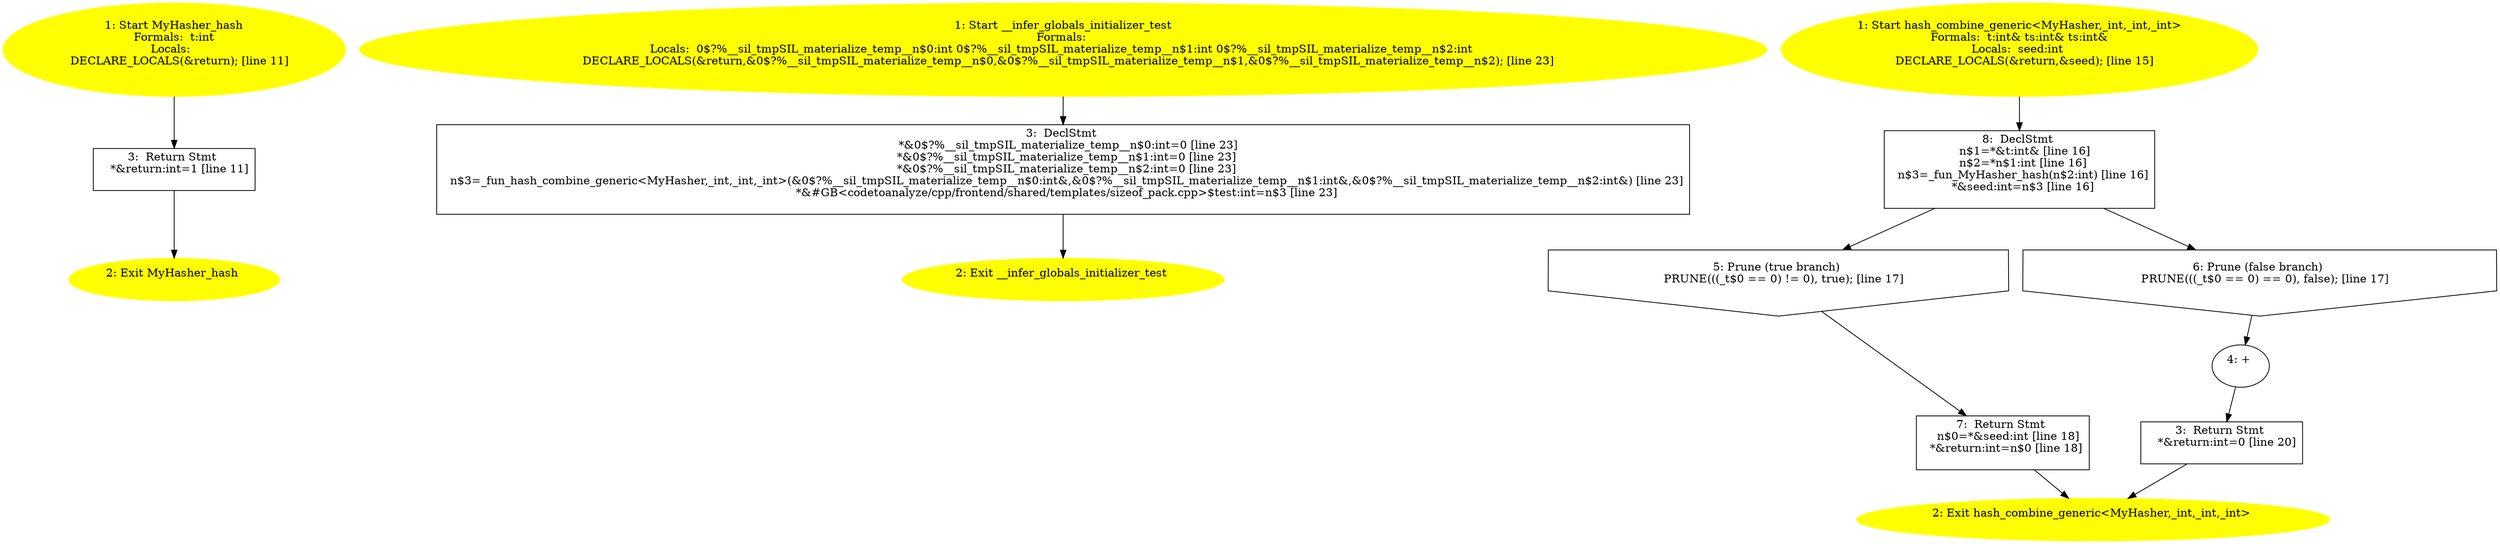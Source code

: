 /* @generated */
digraph iCFG {
"MyHasher_hash(_ZN8MyHasher4hashEi).eb9ae99d1fcb0f8714448f416948e011_3" [label="3:  Return Stmt \n   *&return:int=1 [line 11]\n " shape="box"]
	

	 "MyHasher_hash(_ZN8MyHasher4hashEi).eb9ae99d1fcb0f8714448f416948e011_3" -> "MyHasher_hash(_ZN8MyHasher4hashEi).eb9ae99d1fcb0f8714448f416948e011_2" ;
"MyHasher_hash(_ZN8MyHasher4hashEi).eb9ae99d1fcb0f8714448f416948e011_2" [label="2: Exit MyHasher_hash \n  " color=yellow style=filled]
	

"MyHasher_hash(_ZN8MyHasher4hashEi).eb9ae99d1fcb0f8714448f416948e011_1" [label="1: Start MyHasher_hash\nFormals:  t:int\nLocals:  \n   DECLARE_LOCALS(&return); [line 11]\n " color=yellow style=filled]
	

	 "MyHasher_hash(_ZN8MyHasher4hashEi).eb9ae99d1fcb0f8714448f416948e011_1" -> "MyHasher_hash(_ZN8MyHasher4hashEi).eb9ae99d1fcb0f8714448f416948e011_3" ;
"__infer_globals_initializer_test.19c6153ea70b713d8d2a1a0fd4ae91e3_3" [label="3:  DeclStmt \n   *&0$?%__sil_tmpSIL_materialize_temp__n$0:int=0 [line 23]\n  *&0$?%__sil_tmpSIL_materialize_temp__n$1:int=0 [line 23]\n  *&0$?%__sil_tmpSIL_materialize_temp__n$2:int=0 [line 23]\n  n$3=_fun_hash_combine_generic<MyHasher,_int,_int,_int>(&0$?%__sil_tmpSIL_materialize_temp__n$0:int&,&0$?%__sil_tmpSIL_materialize_temp__n$1:int&,&0$?%__sil_tmpSIL_materialize_temp__n$2:int&) [line 23]\n  *&#GB<codetoanalyze/cpp/frontend/shared/templates/sizeof_pack.cpp>$test:int=n$3 [line 23]\n " shape="box"]
	

	 "__infer_globals_initializer_test.19c6153ea70b713d8d2a1a0fd4ae91e3_3" -> "__infer_globals_initializer_test.19c6153ea70b713d8d2a1a0fd4ae91e3_2" ;
"__infer_globals_initializer_test.19c6153ea70b713d8d2a1a0fd4ae91e3_2" [label="2: Exit __infer_globals_initializer_test \n  " color=yellow style=filled]
	

"__infer_globals_initializer_test.19c6153ea70b713d8d2a1a0fd4ae91e3_1" [label="1: Start __infer_globals_initializer_test\nFormals: \nLocals:  0$?%__sil_tmpSIL_materialize_temp__n$0:int 0$?%__sil_tmpSIL_materialize_temp__n$1:int 0$?%__sil_tmpSIL_materialize_temp__n$2:int \n   DECLARE_LOCALS(&return,&0$?%__sil_tmpSIL_materialize_temp__n$0,&0$?%__sil_tmpSIL_materialize_temp__n$1,&0$?%__sil_tmpSIL_materialize_temp__n$2); [line 23]\n " color=yellow style=filled]
	

	 "__infer_globals_initializer_test.19c6153ea70b713d8d2a1a0fd4ae91e3_1" -> "__infer_globals_initializer_test.19c6153ea70b713d8d2a1a0fd4ae91e3_3" ;
"hash_combine_generic<MyHasher,_int,_int,_int>{d41d8cd98f00b204e9800998ecf8427e_Z20hash_combine_gener.b8c26558ea75210645f0aa7f744d99b8_8" [label="8:  DeclStmt \n   n$1=*&t:int& [line 16]\n  n$2=*n$1:int [line 16]\n  n$3=_fun_MyHasher_hash(n$2:int) [line 16]\n  *&seed:int=n$3 [line 16]\n " shape="box"]
	

	 "hash_combine_generic<MyHasher,_int,_int,_int>{d41d8cd98f00b204e9800998ecf8427e_Z20hash_combine_gener.b8c26558ea75210645f0aa7f744d99b8_8" -> "hash_combine_generic<MyHasher,_int,_int,_int>{d41d8cd98f00b204e9800998ecf8427e_Z20hash_combine_gener.b8c26558ea75210645f0aa7f744d99b8_5" ;
	 "hash_combine_generic<MyHasher,_int,_int,_int>{d41d8cd98f00b204e9800998ecf8427e_Z20hash_combine_gener.b8c26558ea75210645f0aa7f744d99b8_8" -> "hash_combine_generic<MyHasher,_int,_int,_int>{d41d8cd98f00b204e9800998ecf8427e_Z20hash_combine_gener.b8c26558ea75210645f0aa7f744d99b8_6" ;
"hash_combine_generic<MyHasher,_int,_int,_int>{d41d8cd98f00b204e9800998ecf8427e_Z20hash_combine_gener.b8c26558ea75210645f0aa7f744d99b8_7" [label="7:  Return Stmt \n   n$0=*&seed:int [line 18]\n  *&return:int=n$0 [line 18]\n " shape="box"]
	

	 "hash_combine_generic<MyHasher,_int,_int,_int>{d41d8cd98f00b204e9800998ecf8427e_Z20hash_combine_gener.b8c26558ea75210645f0aa7f744d99b8_7" -> "hash_combine_generic<MyHasher,_int,_int,_int>{d41d8cd98f00b204e9800998ecf8427e_Z20hash_combine_gener.b8c26558ea75210645f0aa7f744d99b8_2" ;
"hash_combine_generic<MyHasher,_int,_int,_int>{d41d8cd98f00b204e9800998ecf8427e_Z20hash_combine_gener.b8c26558ea75210645f0aa7f744d99b8_6" [label="6: Prune (false branch) \n   PRUNE(((_t$0 == 0) == 0), false); [line 17]\n " shape="invhouse"]
	

	 "hash_combine_generic<MyHasher,_int,_int,_int>{d41d8cd98f00b204e9800998ecf8427e_Z20hash_combine_gener.b8c26558ea75210645f0aa7f744d99b8_6" -> "hash_combine_generic<MyHasher,_int,_int,_int>{d41d8cd98f00b204e9800998ecf8427e_Z20hash_combine_gener.b8c26558ea75210645f0aa7f744d99b8_4" ;
"hash_combine_generic<MyHasher,_int,_int,_int>{d41d8cd98f00b204e9800998ecf8427e_Z20hash_combine_gener.b8c26558ea75210645f0aa7f744d99b8_5" [label="5: Prune (true branch) \n   PRUNE(((_t$0 == 0) != 0), true); [line 17]\n " shape="invhouse"]
	

	 "hash_combine_generic<MyHasher,_int,_int,_int>{d41d8cd98f00b204e9800998ecf8427e_Z20hash_combine_gener.b8c26558ea75210645f0aa7f744d99b8_5" -> "hash_combine_generic<MyHasher,_int,_int,_int>{d41d8cd98f00b204e9800998ecf8427e_Z20hash_combine_gener.b8c26558ea75210645f0aa7f744d99b8_7" ;
"hash_combine_generic<MyHasher,_int,_int,_int>{d41d8cd98f00b204e9800998ecf8427e_Z20hash_combine_gener.b8c26558ea75210645f0aa7f744d99b8_4" [label="4: + \n  " ]
	

	 "hash_combine_generic<MyHasher,_int,_int,_int>{d41d8cd98f00b204e9800998ecf8427e_Z20hash_combine_gener.b8c26558ea75210645f0aa7f744d99b8_4" -> "hash_combine_generic<MyHasher,_int,_int,_int>{d41d8cd98f00b204e9800998ecf8427e_Z20hash_combine_gener.b8c26558ea75210645f0aa7f744d99b8_3" ;
"hash_combine_generic<MyHasher,_int,_int,_int>{d41d8cd98f00b204e9800998ecf8427e_Z20hash_combine_gener.b8c26558ea75210645f0aa7f744d99b8_3" [label="3:  Return Stmt \n   *&return:int=0 [line 20]\n " shape="box"]
	

	 "hash_combine_generic<MyHasher,_int,_int,_int>{d41d8cd98f00b204e9800998ecf8427e_Z20hash_combine_gener.b8c26558ea75210645f0aa7f744d99b8_3" -> "hash_combine_generic<MyHasher,_int,_int,_int>{d41d8cd98f00b204e9800998ecf8427e_Z20hash_combine_gener.b8c26558ea75210645f0aa7f744d99b8_2" ;
"hash_combine_generic<MyHasher,_int,_int,_int>{d41d8cd98f00b204e9800998ecf8427e_Z20hash_combine_gener.b8c26558ea75210645f0aa7f744d99b8_2" [label="2: Exit hash_combine_generic<MyHasher,_int,_int,_int> \n  " color=yellow style=filled]
	

"hash_combine_generic<MyHasher,_int,_int,_int>{d41d8cd98f00b204e9800998ecf8427e_Z20hash_combine_gener.b8c26558ea75210645f0aa7f744d99b8_1" [label="1: Start hash_combine_generic<MyHasher,_int,_int,_int>\nFormals:  t:int& ts:int& ts:int&\nLocals:  seed:int \n   DECLARE_LOCALS(&return,&seed); [line 15]\n " color=yellow style=filled]
	

	 "hash_combine_generic<MyHasher,_int,_int,_int>{d41d8cd98f00b204e9800998ecf8427e_Z20hash_combine_gener.b8c26558ea75210645f0aa7f744d99b8_1" -> "hash_combine_generic<MyHasher,_int,_int,_int>{d41d8cd98f00b204e9800998ecf8427e_Z20hash_combine_gener.b8c26558ea75210645f0aa7f744d99b8_8" ;
}
